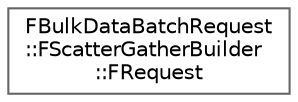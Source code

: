 digraph "Graphical Class Hierarchy"
{
 // INTERACTIVE_SVG=YES
 // LATEX_PDF_SIZE
  bgcolor="transparent";
  edge [fontname=Helvetica,fontsize=10,labelfontname=Helvetica,labelfontsize=10];
  node [fontname=Helvetica,fontsize=10,shape=box,height=0.2,width=0.4];
  rankdir="LR";
  Node0 [id="Node000000",label="FBulkDataBatchRequest\l::FScatterGatherBuilder\l::FRequest",height=0.2,width=0.4,color="grey40", fillcolor="white", style="filled",URL="$d3/d35/structFBulkDataBatchRequest_1_1FScatterGatherBuilder_1_1FRequest.html",tooltip=" "];
}
